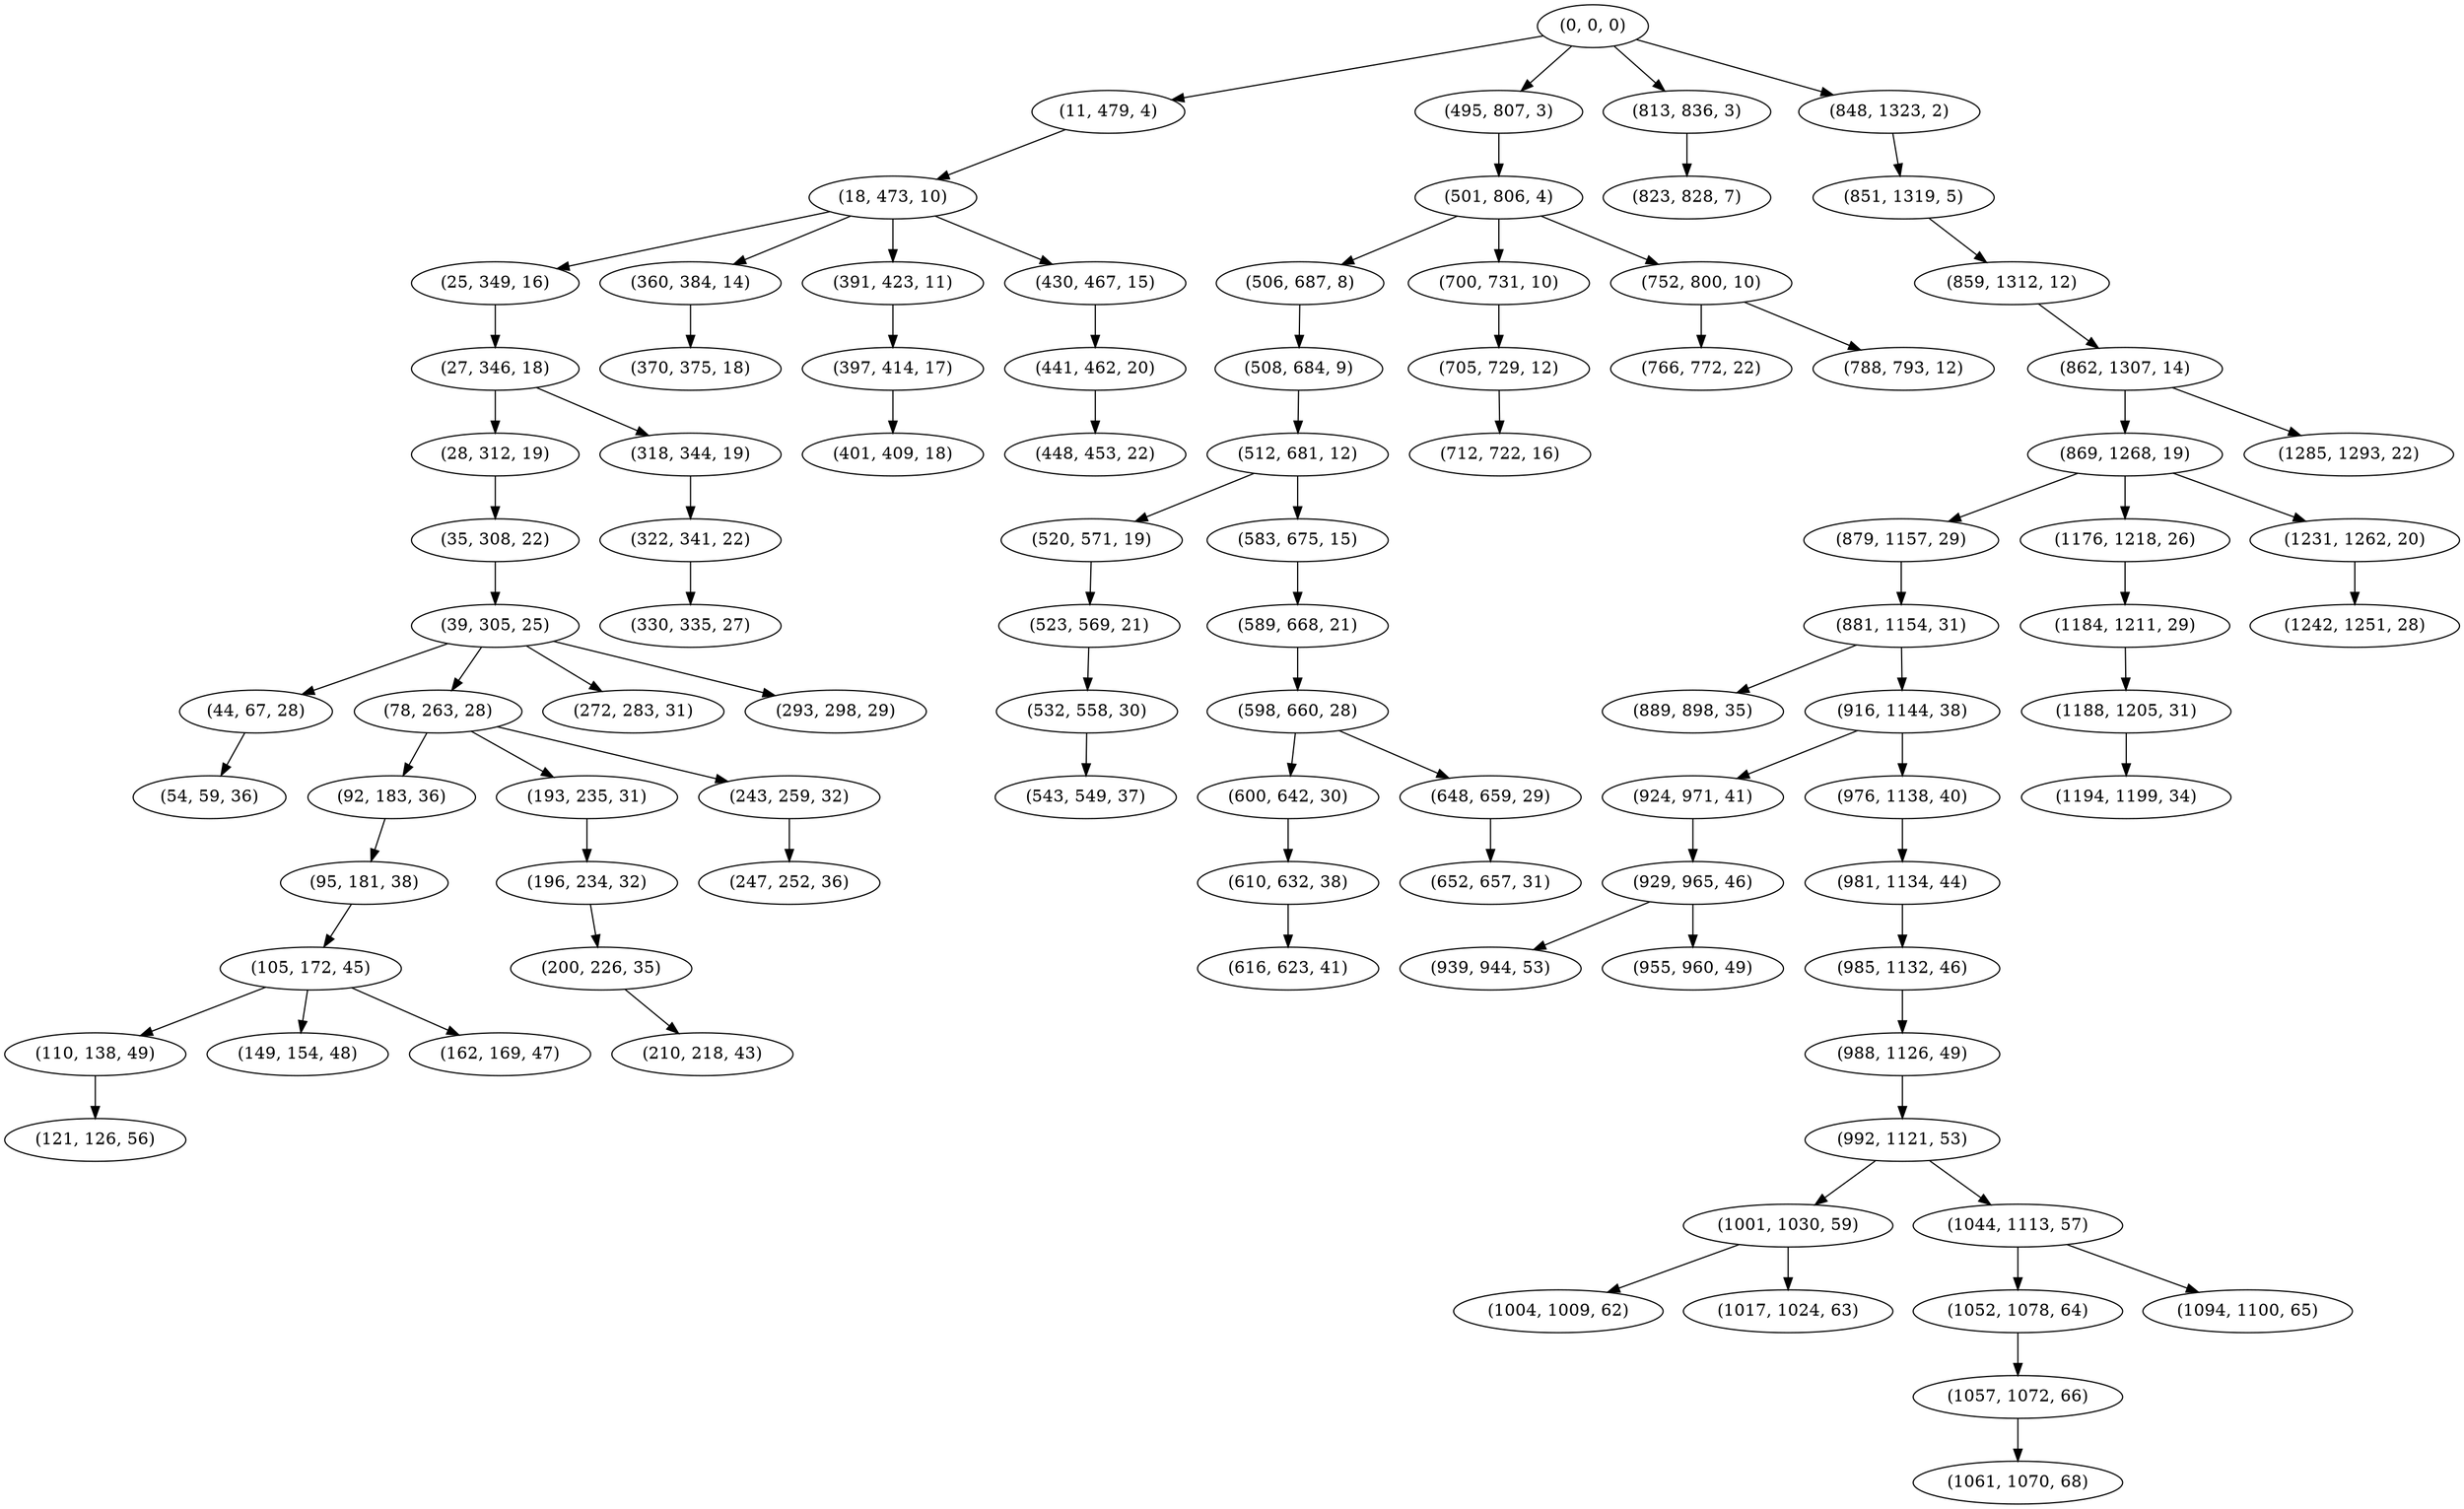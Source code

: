 digraph tree {
    "(0, 0, 0)";
    "(11, 479, 4)";
    "(18, 473, 10)";
    "(25, 349, 16)";
    "(27, 346, 18)";
    "(28, 312, 19)";
    "(35, 308, 22)";
    "(39, 305, 25)";
    "(44, 67, 28)";
    "(54, 59, 36)";
    "(78, 263, 28)";
    "(92, 183, 36)";
    "(95, 181, 38)";
    "(105, 172, 45)";
    "(110, 138, 49)";
    "(121, 126, 56)";
    "(149, 154, 48)";
    "(162, 169, 47)";
    "(193, 235, 31)";
    "(196, 234, 32)";
    "(200, 226, 35)";
    "(210, 218, 43)";
    "(243, 259, 32)";
    "(247, 252, 36)";
    "(272, 283, 31)";
    "(293, 298, 29)";
    "(318, 344, 19)";
    "(322, 341, 22)";
    "(330, 335, 27)";
    "(360, 384, 14)";
    "(370, 375, 18)";
    "(391, 423, 11)";
    "(397, 414, 17)";
    "(401, 409, 18)";
    "(430, 467, 15)";
    "(441, 462, 20)";
    "(448, 453, 22)";
    "(495, 807, 3)";
    "(501, 806, 4)";
    "(506, 687, 8)";
    "(508, 684, 9)";
    "(512, 681, 12)";
    "(520, 571, 19)";
    "(523, 569, 21)";
    "(532, 558, 30)";
    "(543, 549, 37)";
    "(583, 675, 15)";
    "(589, 668, 21)";
    "(598, 660, 28)";
    "(600, 642, 30)";
    "(610, 632, 38)";
    "(616, 623, 41)";
    "(648, 659, 29)";
    "(652, 657, 31)";
    "(700, 731, 10)";
    "(705, 729, 12)";
    "(712, 722, 16)";
    "(752, 800, 10)";
    "(766, 772, 22)";
    "(788, 793, 12)";
    "(813, 836, 3)";
    "(823, 828, 7)";
    "(848, 1323, 2)";
    "(851, 1319, 5)";
    "(859, 1312, 12)";
    "(862, 1307, 14)";
    "(869, 1268, 19)";
    "(879, 1157, 29)";
    "(881, 1154, 31)";
    "(889, 898, 35)";
    "(916, 1144, 38)";
    "(924, 971, 41)";
    "(929, 965, 46)";
    "(939, 944, 53)";
    "(955, 960, 49)";
    "(976, 1138, 40)";
    "(981, 1134, 44)";
    "(985, 1132, 46)";
    "(988, 1126, 49)";
    "(992, 1121, 53)";
    "(1001, 1030, 59)";
    "(1004, 1009, 62)";
    "(1017, 1024, 63)";
    "(1044, 1113, 57)";
    "(1052, 1078, 64)";
    "(1057, 1072, 66)";
    "(1061, 1070, 68)";
    "(1094, 1100, 65)";
    "(1176, 1218, 26)";
    "(1184, 1211, 29)";
    "(1188, 1205, 31)";
    "(1194, 1199, 34)";
    "(1231, 1262, 20)";
    "(1242, 1251, 28)";
    "(1285, 1293, 22)";
    "(0, 0, 0)" -> "(11, 479, 4)";
    "(0, 0, 0)" -> "(495, 807, 3)";
    "(0, 0, 0)" -> "(813, 836, 3)";
    "(0, 0, 0)" -> "(848, 1323, 2)";
    "(11, 479, 4)" -> "(18, 473, 10)";
    "(18, 473, 10)" -> "(25, 349, 16)";
    "(18, 473, 10)" -> "(360, 384, 14)";
    "(18, 473, 10)" -> "(391, 423, 11)";
    "(18, 473, 10)" -> "(430, 467, 15)";
    "(25, 349, 16)" -> "(27, 346, 18)";
    "(27, 346, 18)" -> "(28, 312, 19)";
    "(27, 346, 18)" -> "(318, 344, 19)";
    "(28, 312, 19)" -> "(35, 308, 22)";
    "(35, 308, 22)" -> "(39, 305, 25)";
    "(39, 305, 25)" -> "(44, 67, 28)";
    "(39, 305, 25)" -> "(78, 263, 28)";
    "(39, 305, 25)" -> "(272, 283, 31)";
    "(39, 305, 25)" -> "(293, 298, 29)";
    "(44, 67, 28)" -> "(54, 59, 36)";
    "(78, 263, 28)" -> "(92, 183, 36)";
    "(78, 263, 28)" -> "(193, 235, 31)";
    "(78, 263, 28)" -> "(243, 259, 32)";
    "(92, 183, 36)" -> "(95, 181, 38)";
    "(95, 181, 38)" -> "(105, 172, 45)";
    "(105, 172, 45)" -> "(110, 138, 49)";
    "(105, 172, 45)" -> "(149, 154, 48)";
    "(105, 172, 45)" -> "(162, 169, 47)";
    "(110, 138, 49)" -> "(121, 126, 56)";
    "(193, 235, 31)" -> "(196, 234, 32)";
    "(196, 234, 32)" -> "(200, 226, 35)";
    "(200, 226, 35)" -> "(210, 218, 43)";
    "(243, 259, 32)" -> "(247, 252, 36)";
    "(318, 344, 19)" -> "(322, 341, 22)";
    "(322, 341, 22)" -> "(330, 335, 27)";
    "(360, 384, 14)" -> "(370, 375, 18)";
    "(391, 423, 11)" -> "(397, 414, 17)";
    "(397, 414, 17)" -> "(401, 409, 18)";
    "(430, 467, 15)" -> "(441, 462, 20)";
    "(441, 462, 20)" -> "(448, 453, 22)";
    "(495, 807, 3)" -> "(501, 806, 4)";
    "(501, 806, 4)" -> "(506, 687, 8)";
    "(501, 806, 4)" -> "(700, 731, 10)";
    "(501, 806, 4)" -> "(752, 800, 10)";
    "(506, 687, 8)" -> "(508, 684, 9)";
    "(508, 684, 9)" -> "(512, 681, 12)";
    "(512, 681, 12)" -> "(520, 571, 19)";
    "(512, 681, 12)" -> "(583, 675, 15)";
    "(520, 571, 19)" -> "(523, 569, 21)";
    "(523, 569, 21)" -> "(532, 558, 30)";
    "(532, 558, 30)" -> "(543, 549, 37)";
    "(583, 675, 15)" -> "(589, 668, 21)";
    "(589, 668, 21)" -> "(598, 660, 28)";
    "(598, 660, 28)" -> "(600, 642, 30)";
    "(598, 660, 28)" -> "(648, 659, 29)";
    "(600, 642, 30)" -> "(610, 632, 38)";
    "(610, 632, 38)" -> "(616, 623, 41)";
    "(648, 659, 29)" -> "(652, 657, 31)";
    "(700, 731, 10)" -> "(705, 729, 12)";
    "(705, 729, 12)" -> "(712, 722, 16)";
    "(752, 800, 10)" -> "(766, 772, 22)";
    "(752, 800, 10)" -> "(788, 793, 12)";
    "(813, 836, 3)" -> "(823, 828, 7)";
    "(848, 1323, 2)" -> "(851, 1319, 5)";
    "(851, 1319, 5)" -> "(859, 1312, 12)";
    "(859, 1312, 12)" -> "(862, 1307, 14)";
    "(862, 1307, 14)" -> "(869, 1268, 19)";
    "(862, 1307, 14)" -> "(1285, 1293, 22)";
    "(869, 1268, 19)" -> "(879, 1157, 29)";
    "(869, 1268, 19)" -> "(1176, 1218, 26)";
    "(869, 1268, 19)" -> "(1231, 1262, 20)";
    "(879, 1157, 29)" -> "(881, 1154, 31)";
    "(881, 1154, 31)" -> "(889, 898, 35)";
    "(881, 1154, 31)" -> "(916, 1144, 38)";
    "(916, 1144, 38)" -> "(924, 971, 41)";
    "(916, 1144, 38)" -> "(976, 1138, 40)";
    "(924, 971, 41)" -> "(929, 965, 46)";
    "(929, 965, 46)" -> "(939, 944, 53)";
    "(929, 965, 46)" -> "(955, 960, 49)";
    "(976, 1138, 40)" -> "(981, 1134, 44)";
    "(981, 1134, 44)" -> "(985, 1132, 46)";
    "(985, 1132, 46)" -> "(988, 1126, 49)";
    "(988, 1126, 49)" -> "(992, 1121, 53)";
    "(992, 1121, 53)" -> "(1001, 1030, 59)";
    "(992, 1121, 53)" -> "(1044, 1113, 57)";
    "(1001, 1030, 59)" -> "(1004, 1009, 62)";
    "(1001, 1030, 59)" -> "(1017, 1024, 63)";
    "(1044, 1113, 57)" -> "(1052, 1078, 64)";
    "(1044, 1113, 57)" -> "(1094, 1100, 65)";
    "(1052, 1078, 64)" -> "(1057, 1072, 66)";
    "(1057, 1072, 66)" -> "(1061, 1070, 68)";
    "(1176, 1218, 26)" -> "(1184, 1211, 29)";
    "(1184, 1211, 29)" -> "(1188, 1205, 31)";
    "(1188, 1205, 31)" -> "(1194, 1199, 34)";
    "(1231, 1262, 20)" -> "(1242, 1251, 28)";
}
